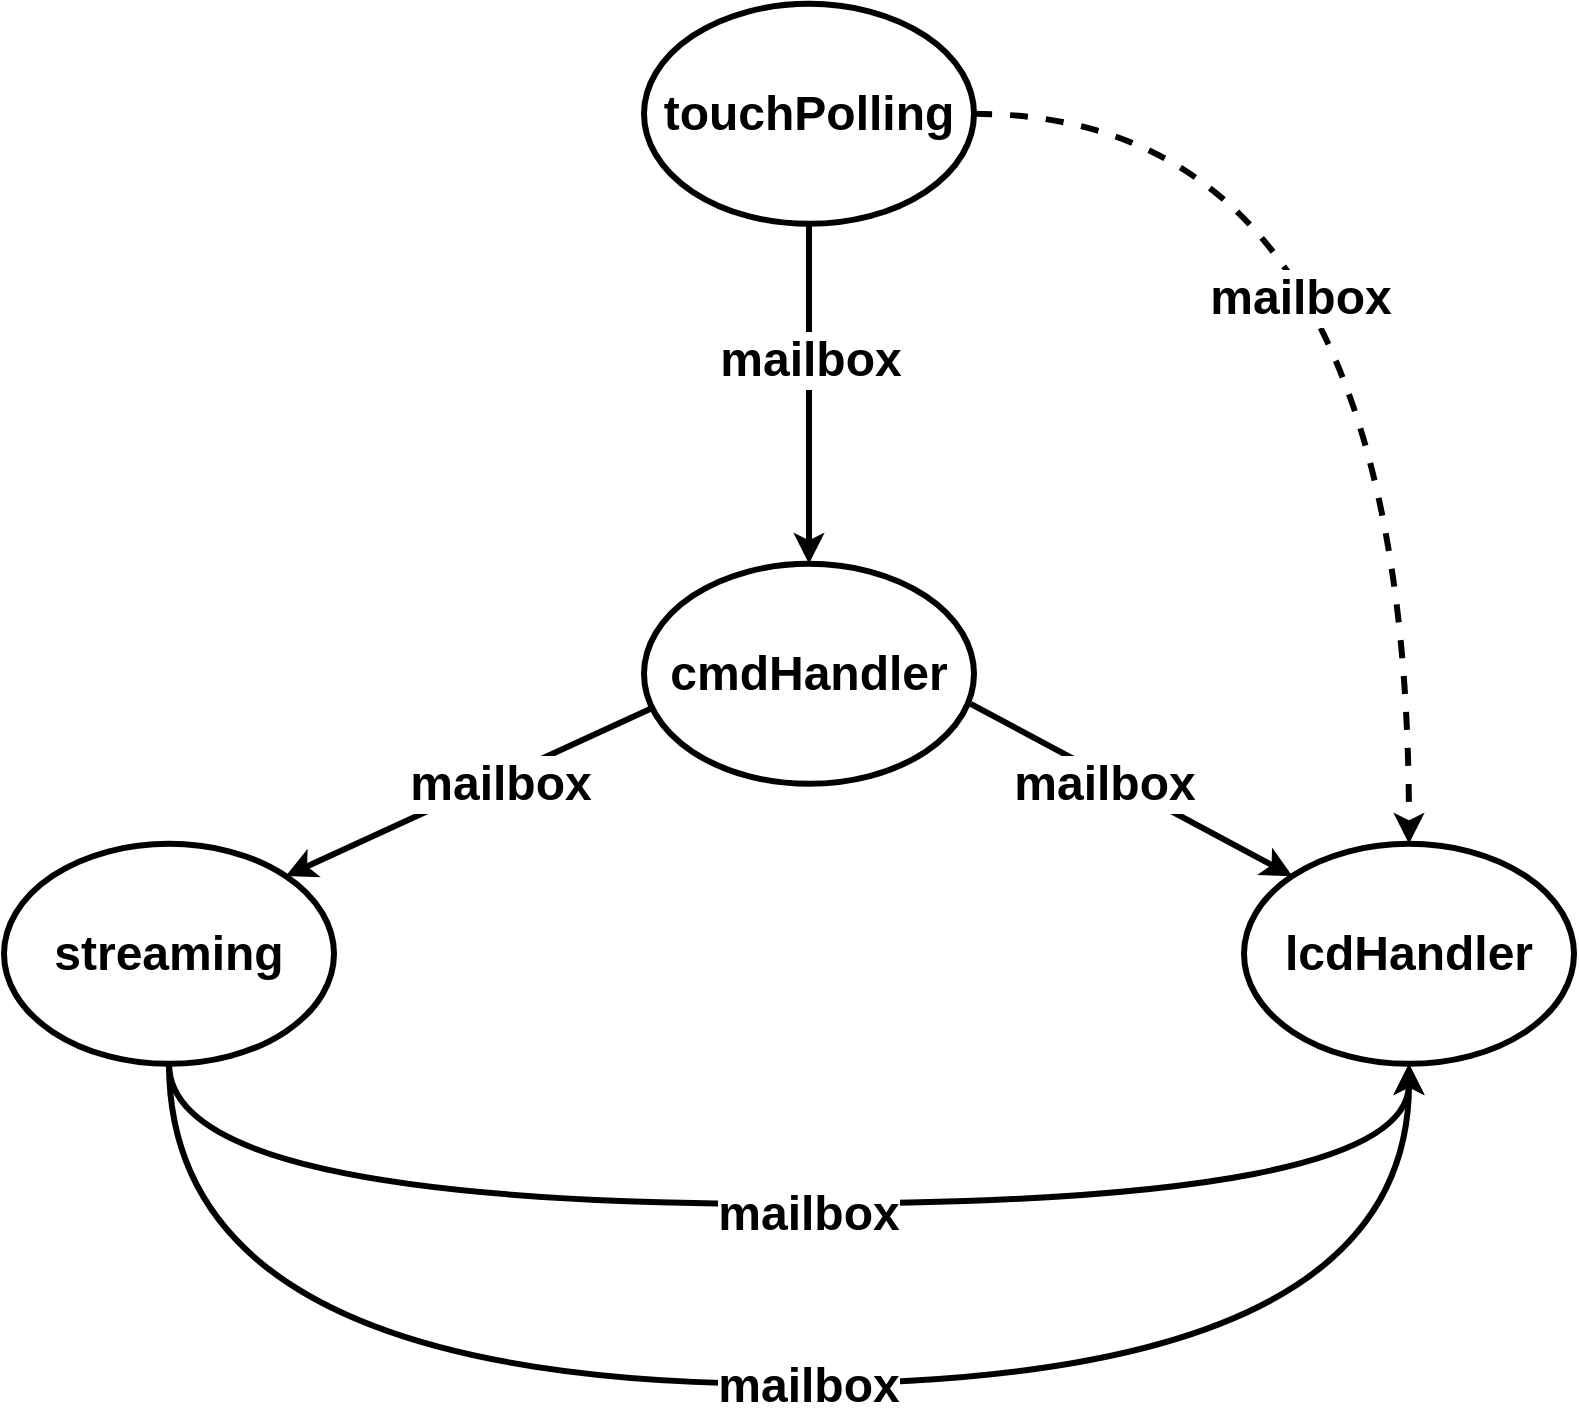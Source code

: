 <mxfile version="12.6.5" type="device"><diagram id="SRTxxTxZuv206edvNh0k" name="Page-1"><mxGraphModel dx="946" dy="625" grid="1" gridSize="10" guides="1" tooltips="1" connect="1" arrows="1" fold="1" page="1" pageScale="1" pageWidth="1700" pageHeight="1100" math="0" shadow="0"><root><mxCell id="0"/><mxCell id="1" parent="0"/><mxCell id="t0vQasreOd3k_6qRQAOx-12" style="edgeStyle=orthogonalEdgeStyle;rounded=0;orthogonalLoop=1;jettySize=auto;html=1;exitX=0.5;exitY=1;exitDx=0;exitDy=0;entryX=0.5;entryY=0;entryDx=0;entryDy=0;strokeWidth=3;" parent="1" source="t0vQasreOd3k_6qRQAOx-14" target="t0vQasreOd3k_6qRQAOx-18" edge="1"><mxGeometry relative="1" as="geometry"/></mxCell><mxCell id="t0vQasreOd3k_6qRQAOx-26" value="&lt;b style=&quot;font-size: 24px&quot;&gt;mailbox&lt;/b&gt;" style="text;html=1;align=center;verticalAlign=middle;resizable=0;points=[];labelBackgroundColor=#ffffff;" parent="t0vQasreOd3k_6qRQAOx-12" vertex="1" connectable="0"><mxGeometry x="-0.198" y="1" relative="1" as="geometry"><mxPoint x="-1" as="offset"/></mxGeometry></mxCell><mxCell id="t0vQasreOd3k_6qRQAOx-13" style="edgeStyle=orthogonalEdgeStyle;curved=1;rounded=0;orthogonalLoop=1;jettySize=auto;html=1;exitX=1;exitY=0.5;exitDx=0;exitDy=0;entryX=0.5;entryY=0;entryDx=0;entryDy=0;dashed=1;strokeWidth=3;" parent="1" source="t0vQasreOd3k_6qRQAOx-14" target="t0vQasreOd3k_6qRQAOx-15" edge="1"><mxGeometry relative="1" as="geometry"/></mxCell><mxCell id="t0vQasreOd3k_6qRQAOx-27" value="&lt;b style=&quot;font-size: 24px&quot;&gt;mailbox&lt;/b&gt;" style="text;html=1;align=center;verticalAlign=middle;resizable=0;points=[];labelBackgroundColor=#ffffff;" parent="t0vQasreOd3k_6qRQAOx-13" vertex="1" connectable="0"><mxGeometry x="-0.442" y="-92" relative="1" as="geometry"><mxPoint as="offset"/></mxGeometry></mxCell><mxCell id="t0vQasreOd3k_6qRQAOx-14" value="&lt;b&gt;&lt;font style=&quot;font-size: 24px&quot;&gt;touchPolling&lt;/font&gt;&lt;/b&gt;" style="ellipse;whiteSpace=wrap;html=1;aspect=fixed;perimeterSpacing=0;strokeWidth=3;" parent="1" vertex="1"><mxGeometry x="778" y="149.93" width="165" height="110" as="geometry"/></mxCell><mxCell id="t0vQasreOd3k_6qRQAOx-15" value="&lt;b&gt;&lt;font style=&quot;font-size: 24px&quot;&gt;lcdHandler&lt;/font&gt;&lt;/b&gt;" style="ellipse;whiteSpace=wrap;html=1;aspect=fixed;strokeWidth=3;" parent="1" vertex="1"><mxGeometry x="1078" y="569.93" width="165" height="110" as="geometry"/></mxCell><mxCell id="t0vQasreOd3k_6qRQAOx-16" style="rounded=0;orthogonalLoop=1;jettySize=auto;html=1;exitX=0.03;exitY=0.652;exitDx=0;exitDy=0;exitPerimeter=0;entryX=1;entryY=0;entryDx=0;entryDy=0;strokeWidth=3;" parent="1" source="t0vQasreOd3k_6qRQAOx-18" target="t0vQasreOd3k_6qRQAOx-21" edge="1"><mxGeometry relative="1" as="geometry"/></mxCell><mxCell id="t0vQasreOd3k_6qRQAOx-28" value="&lt;b style=&quot;font-size: 24px&quot;&gt;mailbox&lt;/b&gt;" style="text;html=1;align=center;verticalAlign=middle;resizable=0;points=[];labelBackgroundColor=#ffffff;" parent="t0vQasreOd3k_6qRQAOx-16" vertex="1" connectable="0"><mxGeometry x="-0.149" y="2" relative="1" as="geometry"><mxPoint as="offset"/></mxGeometry></mxCell><mxCell id="t0vQasreOd3k_6qRQAOx-17" style="edgeStyle=none;rounded=0;orthogonalLoop=1;jettySize=auto;html=1;entryX=0;entryY=0;entryDx=0;entryDy=0;exitX=0.99;exitY=0.636;exitDx=0;exitDy=0;exitPerimeter=0;strokeWidth=3;" parent="1" source="t0vQasreOd3k_6qRQAOx-18" target="t0vQasreOd3k_6qRQAOx-15" edge="1"><mxGeometry relative="1" as="geometry"><mxPoint x="1108" y="589.93" as="targetPoint"/></mxGeometry></mxCell><mxCell id="t0vQasreOd3k_6qRQAOx-29" value="&lt;b style=&quot;font-size: 24px&quot;&gt;mailbox&lt;/b&gt;" style="text;html=1;align=center;verticalAlign=middle;resizable=0;points=[];labelBackgroundColor=#ffffff;" parent="t0vQasreOd3k_6qRQAOx-17" vertex="1" connectable="0"><mxGeometry x="-0.267" y="2" relative="1" as="geometry"><mxPoint x="6.52" y="10.1" as="offset"/></mxGeometry></mxCell><mxCell id="t0vQasreOd3k_6qRQAOx-18" value="&lt;b&gt;&lt;font style=&quot;font-size: 24px&quot;&gt;cmdHandler&lt;/font&gt;&lt;/b&gt;" style="ellipse;whiteSpace=wrap;html=1;aspect=fixed;strokeWidth=3;" parent="1" vertex="1"><mxGeometry x="778" y="429.93" width="165" height="110" as="geometry"/></mxCell><mxCell id="t0vQasreOd3k_6qRQAOx-19" style="edgeStyle=orthogonalEdgeStyle;curved=1;rounded=0;orthogonalLoop=1;jettySize=auto;html=1;exitX=0.5;exitY=1;exitDx=0;exitDy=0;entryX=0.5;entryY=1;entryDx=0;entryDy=0;strokeWidth=3;" parent="1" source="t0vQasreOd3k_6qRQAOx-21" target="t0vQasreOd3k_6qRQAOx-15" edge="1"><mxGeometry relative="1" as="geometry"><Array as="points"><mxPoint x="541" y="749.93"/><mxPoint x="1161" y="749.93"/></Array></mxGeometry></mxCell><mxCell id="t0vQasreOd3k_6qRQAOx-30" value="&lt;b style=&quot;font-size: 24px&quot;&gt;mailbox&lt;/b&gt;" style="text;html=1;align=center;verticalAlign=middle;resizable=0;points=[];labelBackgroundColor=#ffffff;" parent="t0vQasreOd3k_6qRQAOx-19" vertex="1" connectable="0"><mxGeometry x="0.055" y="-5" relative="1" as="geometry"><mxPoint x="-11.29" as="offset"/></mxGeometry></mxCell><mxCell id="t0vQasreOd3k_6qRQAOx-20" style="edgeStyle=orthogonalEdgeStyle;curved=1;rounded=0;orthogonalLoop=1;jettySize=auto;html=1;exitX=0.5;exitY=1;exitDx=0;exitDy=0;entryX=0.5;entryY=1;entryDx=0;entryDy=0;strokeWidth=3;" parent="1" source="t0vQasreOd3k_6qRQAOx-21" target="t0vQasreOd3k_6qRQAOx-15" edge="1"><mxGeometry relative="1" as="geometry"><Array as="points"><mxPoint x="541" y="839.93"/><mxPoint x="1161" y="839.93"/></Array></mxGeometry></mxCell><mxCell id="t0vQasreOd3k_6qRQAOx-31" value="&lt;b style=&quot;font-size: 24px&quot;&gt;mailbox&lt;/b&gt;" style="text;html=1;align=center;verticalAlign=middle;resizable=0;points=[];labelBackgroundColor=#ffffff;" parent="t0vQasreOd3k_6qRQAOx-20" vertex="1" connectable="0"><mxGeometry x="0.032" y="-1" relative="1" as="geometry"><mxPoint x="-5.57" as="offset"/></mxGeometry></mxCell><mxCell id="t0vQasreOd3k_6qRQAOx-21" value="&lt;b&gt;&lt;font style=&quot;font-size: 24px&quot;&gt;streaming&lt;/font&gt;&lt;/b&gt;" style="ellipse;whiteSpace=wrap;html=1;aspect=fixed;strokeWidth=3;" parent="1" vertex="1"><mxGeometry x="458" y="569.93" width="165" height="110" as="geometry"/></mxCell></root></mxGraphModel></diagram></mxfile>